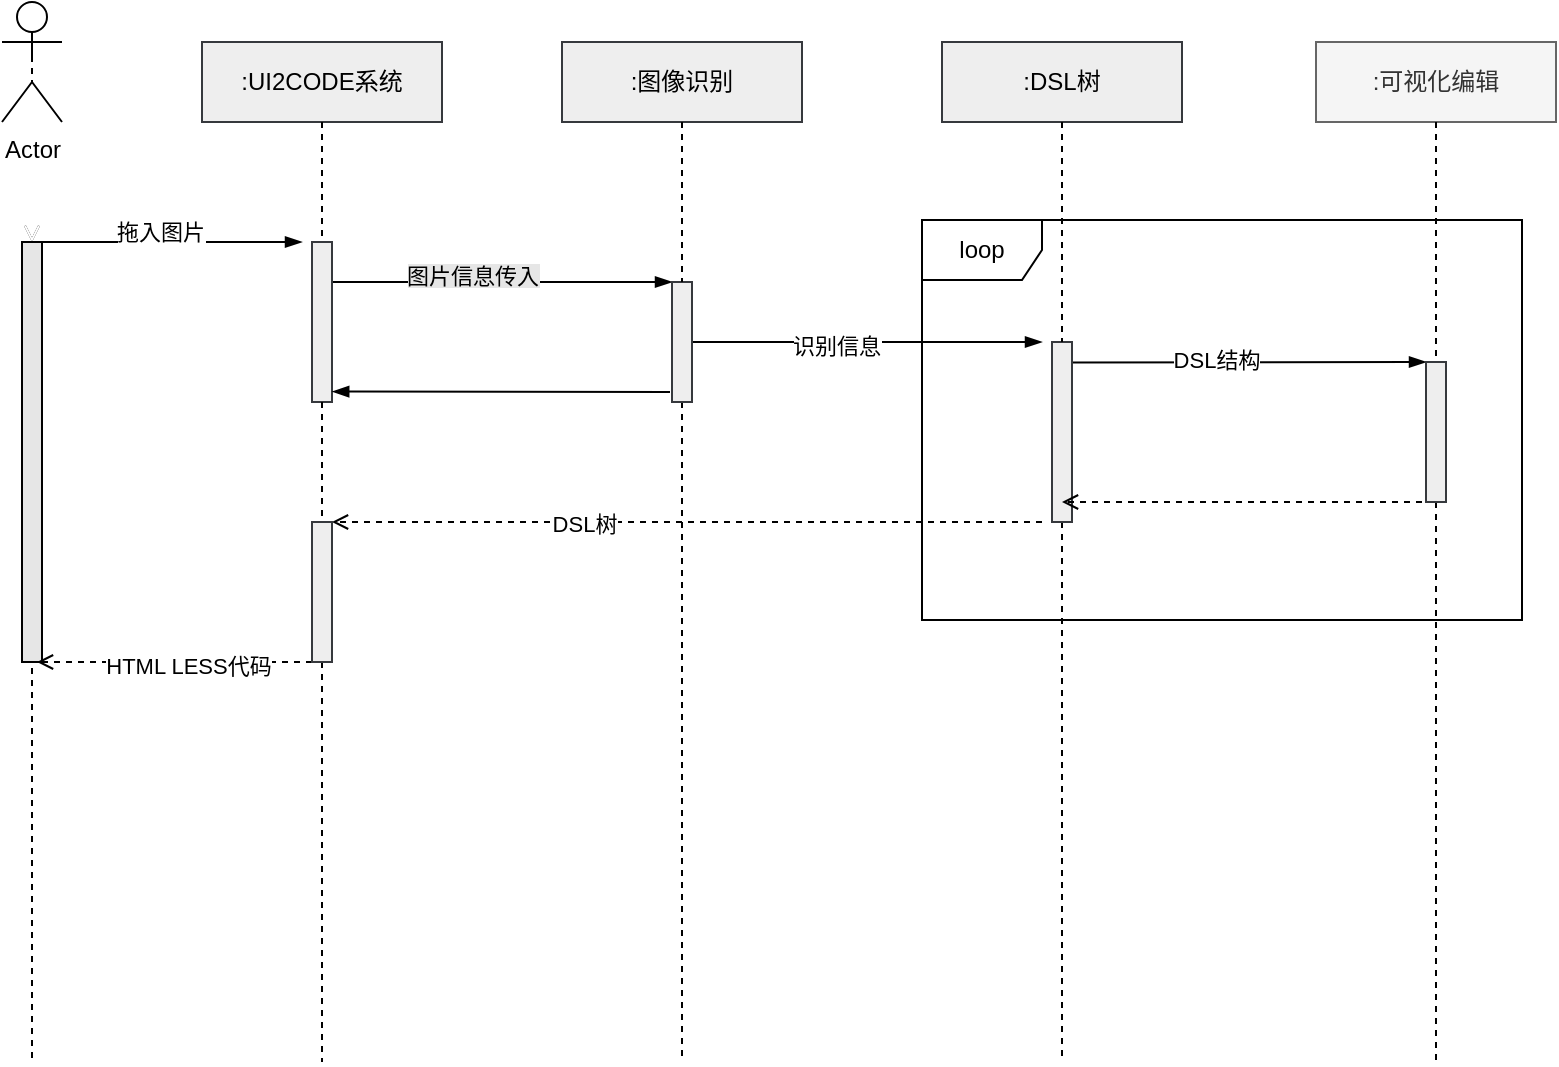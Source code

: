 <mxfile version="13.1.3" pages="3">
    <diagram id="Fhnp6LNXTFAdutdWNCBp" name="shixu">
        <mxGraphModel dx="1222" dy="685" grid="0" gridSize="10" guides="1" tooltips="1" connect="1" arrows="1" fold="1" page="1" pageScale="1" pageWidth="827" pageHeight="1169" background="#ffffff" math="0" shadow="0">
            <root>
                <mxCell id="2M240wCkcvsz18m0Mb0k-0"/>
                <mxCell id="2M240wCkcvsz18m0Mb0k-1" parent="2M240wCkcvsz18m0Mb0k-0"/>
                <mxCell id="WddbIKjLZ216cXFfSkyU-7" style="edgeStyle=none;rounded=0;orthogonalLoop=1;jettySize=auto;html=1;exitX=0.5;exitY=0.5;exitDx=0;exitDy=0;exitPerimeter=0;dashed=1;endArrow=none;endFill=0;strokeColor=#000000;" edge="1" parent="2M240wCkcvsz18m0Mb0k-1" source="WddbIKjLZ216cXFfSkyU-8">
                    <mxGeometry relative="1" as="geometry">
                        <mxPoint x="43" y="710" as="targetPoint"/>
                    </mxGeometry>
                </mxCell>
                <mxCell id="ykznQkVxfLySnGv4rAgx-10" value="" style="edgeStyle=none;rounded=0;orthogonalLoop=1;jettySize=auto;html=1;dashed=1;endArrow=open;endFill=0;strokeColor=#000000;" edge="1" parent="2M240wCkcvsz18m0Mb0k-1" source="WddbIKjLZ216cXFfSkyU-0" target="WddbIKjLZ216cXFfSkyU-8">
                    <mxGeometry relative="1" as="geometry"/>
                </mxCell>
                <mxCell id="ykznQkVxfLySnGv4rAgx-11" value="" style="edgeStyle=none;rounded=0;orthogonalLoop=1;jettySize=auto;html=1;dashed=1;endArrow=open;endFill=0;strokeColor=#FFFFFF;fontColor=#000000;" edge="1" parent="2M240wCkcvsz18m0Mb0k-1" source="WddbIKjLZ216cXFfSkyU-0" target="WddbIKjLZ216cXFfSkyU-8">
                    <mxGeometry relative="1" as="geometry"/>
                </mxCell>
                <mxCell id="WddbIKjLZ216cXFfSkyU-0" value="&lt;font color=&quot;#000000&quot;&gt;Actor&lt;/font&gt;" style="shape=umlActor;verticalLabelPosition=bottom;labelBackgroundColor=#ffffff;verticalAlign=top;html=1;outlineConnect=0;strokeColor=#000000;fillColor=#FFFFFF;" vertex="1" parent="2M240wCkcvsz18m0Mb0k-1">
                    <mxGeometry x="28" y="180" width="30" height="60" as="geometry"/>
                </mxCell>
                <mxCell id="WddbIKjLZ216cXFfSkyU-4" style="rounded=0;orthogonalLoop=1;jettySize=auto;html=1;dashed=1;endArrow=none;endFill=0;strokeColor=#000000;" edge="1" parent="2M240wCkcvsz18m0Mb0k-1" source="WddbIKjLZ216cXFfSkyU-39">
                    <mxGeometry relative="1" as="geometry">
                        <mxPoint x="188" y="710" as="targetPoint"/>
                    </mxGeometry>
                </mxCell>
                <mxCell id="WddbIKjLZ216cXFfSkyU-1" value="&lt;font color=&quot;#000000&quot;&gt;:UI2CODE系统&lt;/font&gt;" style="rounded=0;whiteSpace=wrap;html=1;fillColor=#eeeeee;strokeColor=#36393d;" vertex="1" parent="2M240wCkcvsz18m0Mb0k-1">
                    <mxGeometry x="128" y="200" width="120" height="40" as="geometry"/>
                </mxCell>
                <mxCell id="WddbIKjLZ216cXFfSkyU-5" style="edgeStyle=none;rounded=0;orthogonalLoop=1;jettySize=auto;html=1;dashed=1;endArrow=none;endFill=0;strokeColor=#000000;" edge="1" parent="2M240wCkcvsz18m0Mb0k-1" source="WddbIKjLZ216cXFfSkyU-13">
                    <mxGeometry relative="1" as="geometry">
                        <mxPoint x="368" y="710" as="targetPoint"/>
                    </mxGeometry>
                </mxCell>
                <mxCell id="WddbIKjLZ216cXFfSkyU-2" value="&lt;font color=&quot;#000000&quot;&gt;:图像识别&lt;/font&gt;" style="rounded=0;whiteSpace=wrap;html=1;strokeColor=#36393d;fillColor=#eeeeee;" vertex="1" parent="2M240wCkcvsz18m0Mb0k-1">
                    <mxGeometry x="308" y="200" width="120" height="40" as="geometry"/>
                </mxCell>
                <mxCell id="WddbIKjLZ216cXFfSkyU-6" style="edgeStyle=none;rounded=0;orthogonalLoop=1;jettySize=auto;html=1;dashed=1;endArrow=none;endFill=0;strokeColor=#000000;" edge="1" parent="2M240wCkcvsz18m0Mb0k-1" source="WddbIKjLZ216cXFfSkyU-20">
                    <mxGeometry relative="1" as="geometry">
                        <mxPoint x="558" y="710" as="targetPoint"/>
                    </mxGeometry>
                </mxCell>
                <mxCell id="WddbIKjLZ216cXFfSkyU-3" value="&lt;font color=&quot;#000000&quot;&gt;:DSL树&lt;/font&gt;" style="rounded=0;whiteSpace=wrap;html=1;strokeColor=#36393d;fillColor=#eeeeee;" vertex="1" parent="2M240wCkcvsz18m0Mb0k-1">
                    <mxGeometry x="498" y="200" width="120" height="40" as="geometry"/>
                </mxCell>
                <mxCell id="WddbIKjLZ216cXFfSkyU-10" style="edgeStyle=none;rounded=0;orthogonalLoop=1;jettySize=auto;html=1;exitX=1;exitY=0;exitDx=0;exitDy=0;endArrow=blockThin;endFill=1;" edge="1" parent="2M240wCkcvsz18m0Mb0k-1" source="WddbIKjLZ216cXFfSkyU-8">
                    <mxGeometry relative="1" as="geometry">
                        <mxPoint x="178" y="300" as="targetPoint"/>
                    </mxGeometry>
                </mxCell>
                <mxCell id="WddbIKjLZ216cXFfSkyU-25" value="拖入图片" style="edgeLabel;html=1;align=center;verticalAlign=middle;resizable=0;points=[];fontColor=#000000;labelBackgroundColor=#FFFFFF;" vertex="1" connectable="0" parent="WddbIKjLZ216cXFfSkyU-10">
                    <mxGeometry x="-0.091" y="5" relative="1" as="geometry">
                        <mxPoint as="offset"/>
                    </mxGeometry>
                </mxCell>
                <mxCell id="WddbIKjLZ216cXFfSkyU-8" value="" style="rounded=0;whiteSpace=wrap;html=1;fillColor=#E6E6E6;strokeColor=#000000;" vertex="1" parent="2M240wCkcvsz18m0Mb0k-1">
                    <mxGeometry x="38" y="300" width="10" height="210" as="geometry"/>
                </mxCell>
                <mxCell id="WddbIKjLZ216cXFfSkyU-9" style="edgeStyle=none;rounded=0;orthogonalLoop=1;jettySize=auto;html=1;exitX=0.5;exitY=0.5;exitDx=0;exitDy=0;exitPerimeter=0;dashed=1;endArrow=none;endFill=0;strokeColor=#FFFFFF;" edge="1" parent="2M240wCkcvsz18m0Mb0k-1" source="WddbIKjLZ216cXFfSkyU-0" target="WddbIKjLZ216cXFfSkyU-8">
                    <mxGeometry relative="1" as="geometry">
                        <mxPoint x="48" y="870.833" as="targetPoint"/>
                        <mxPoint x="43" y="210" as="sourcePoint"/>
                    </mxGeometry>
                </mxCell>
                <mxCell id="WddbIKjLZ216cXFfSkyU-26" style="edgeStyle=none;rounded=0;orthogonalLoop=1;jettySize=auto;html=1;exitX=1;exitY=0.25;exitDx=0;exitDy=0;entryX=0;entryY=0;entryDx=0;entryDy=0;endArrow=blockThin;endFill=1;fontColor=#000000;strokeColor=#000000;" edge="1" parent="2M240wCkcvsz18m0Mb0k-1" source="WddbIKjLZ216cXFfSkyU-11" target="WddbIKjLZ216cXFfSkyU-13">
                    <mxGeometry relative="1" as="geometry"/>
                </mxCell>
                <mxCell id="WddbIKjLZ216cXFfSkyU-27" value="&lt;span style=&quot;background-color: rgb(230 , 230 , 230)&quot;&gt;&lt;font color=&quot;#000000&quot;&gt;图片信息传入&lt;/font&gt;&lt;/span&gt;" style="edgeLabel;html=1;align=center;verticalAlign=middle;resizable=0;points=[];" vertex="1" connectable="0" parent="WddbIKjLZ216cXFfSkyU-26">
                    <mxGeometry x="-0.184" y="3" relative="1" as="geometry">
                        <mxPoint as="offset"/>
                    </mxGeometry>
                </mxCell>
                <mxCell id="WddbIKjLZ216cXFfSkyU-11" value="" style="rounded=0;whiteSpace=wrap;html=1;fillColor=#eeeeee;strokeColor=#36393d;" vertex="1" parent="2M240wCkcvsz18m0Mb0k-1">
                    <mxGeometry x="183" y="300" width="10" height="80" as="geometry"/>
                </mxCell>
                <mxCell id="WddbIKjLZ216cXFfSkyU-12" style="rounded=0;orthogonalLoop=1;jettySize=auto;html=1;dashed=1;endArrow=none;endFill=0;strokeColor=#000000;" edge="1" parent="2M240wCkcvsz18m0Mb0k-1" source="WddbIKjLZ216cXFfSkyU-1" target="WddbIKjLZ216cXFfSkyU-11">
                    <mxGeometry relative="1" as="geometry">
                        <mxPoint x="188" y="780" as="targetPoint"/>
                        <mxPoint x="188" y="240" as="sourcePoint"/>
                    </mxGeometry>
                </mxCell>
                <mxCell id="WddbIKjLZ216cXFfSkyU-28" style="edgeStyle=none;rounded=0;orthogonalLoop=1;jettySize=auto;html=1;endArrow=blockThin;endFill=1;strokeColor=#000000;" edge="1" parent="2M240wCkcvsz18m0Mb0k-1" source="WddbIKjLZ216cXFfSkyU-13">
                    <mxGeometry relative="1" as="geometry">
                        <mxPoint x="548" y="350" as="targetPoint"/>
                    </mxGeometry>
                </mxCell>
                <mxCell id="WddbIKjLZ216cXFfSkyU-33" value="识别信息" style="edgeLabel;html=1;align=center;verticalAlign=middle;resizable=0;points=[];labelBackgroundColor=#FFFFFF;fontColor=#000000;" vertex="1" connectable="0" parent="WddbIKjLZ216cXFfSkyU-28">
                    <mxGeometry x="-0.18" y="-2" relative="1" as="geometry">
                        <mxPoint as="offset"/>
                    </mxGeometry>
                </mxCell>
                <mxCell id="WddbIKjLZ216cXFfSkyU-32" style="edgeStyle=none;rounded=0;orthogonalLoop=1;jettySize=auto;html=1;entryX=1.112;entryY=0.885;entryDx=0;entryDy=0;entryPerimeter=0;endArrow=blockThin;endFill=1;fontColor=#000000;strokeColor=#000000;" edge="1" parent="2M240wCkcvsz18m0Mb0k-1">
                    <mxGeometry relative="1" as="geometry">
                        <mxPoint x="362" y="375" as="sourcePoint"/>
                        <mxPoint x="193.12" y="374.8" as="targetPoint"/>
                    </mxGeometry>
                </mxCell>
                <mxCell id="WddbIKjLZ216cXFfSkyU-13" value="" style="rounded=0;whiteSpace=wrap;html=1;fillColor=#eeeeee;strokeColor=#36393d;" vertex="1" parent="2M240wCkcvsz18m0Mb0k-1">
                    <mxGeometry x="363" y="320" width="10" height="60" as="geometry"/>
                </mxCell>
                <mxCell id="WddbIKjLZ216cXFfSkyU-16" style="edgeStyle=none;rounded=0;orthogonalLoop=1;jettySize=auto;html=1;dashed=1;endArrow=none;endFill=0;strokeColor=#000000;" edge="1" parent="2M240wCkcvsz18m0Mb0k-1" source="WddbIKjLZ216cXFfSkyU-2" target="WddbIKjLZ216cXFfSkyU-13">
                    <mxGeometry relative="1" as="geometry">
                        <mxPoint x="368" y="781.667" as="targetPoint"/>
                        <mxPoint x="368" y="240" as="sourcePoint"/>
                    </mxGeometry>
                </mxCell>
                <mxCell id="WddbIKjLZ216cXFfSkyU-18" style="edgeStyle=none;rounded=0;orthogonalLoop=1;jettySize=auto;html=1;dashed=1;endArrow=none;endFill=0;strokeColor=#000000;" edge="1" parent="2M240wCkcvsz18m0Mb0k-1" source="WddbIKjLZ216cXFfSkyU-22">
                    <mxGeometry relative="1" as="geometry">
                        <mxPoint x="745" y="710" as="targetPoint"/>
                    </mxGeometry>
                </mxCell>
                <mxCell id="WddbIKjLZ216cXFfSkyU-19" value=":可视化编辑" style="rounded=0;whiteSpace=wrap;html=1;strokeColor=#666666;fillColor=#f5f5f5;fontColor=#333333;" vertex="1" parent="2M240wCkcvsz18m0Mb0k-1">
                    <mxGeometry x="685" y="200" width="120" height="40" as="geometry"/>
                </mxCell>
                <mxCell id="WddbIKjLZ216cXFfSkyU-35" style="edgeStyle=none;rounded=0;orthogonalLoop=1;jettySize=auto;html=1;entryX=0;entryY=0;entryDx=0;entryDy=0;endArrow=blockThin;endFill=1;exitX=0.935;exitY=0.114;exitDx=0;exitDy=0;exitPerimeter=0;strokeColor=#000000;" edge="1" parent="2M240wCkcvsz18m0Mb0k-1" source="WddbIKjLZ216cXFfSkyU-20" target="WddbIKjLZ216cXFfSkyU-22">
                    <mxGeometry relative="1" as="geometry"/>
                </mxCell>
                <mxCell id="WddbIKjLZ216cXFfSkyU-36" value="&lt;span style=&quot;background-color: rgb(255 , 255 , 255)&quot;&gt;DSL结构&lt;/span&gt;" style="edgeLabel;html=1;align=center;verticalAlign=middle;resizable=0;points=[];fontColor=#000000;" vertex="1" connectable="0" parent="WddbIKjLZ216cXFfSkyU-35">
                    <mxGeometry x="-0.187" y="1" relative="1" as="geometry">
                        <mxPoint as="offset"/>
                    </mxGeometry>
                </mxCell>
                <mxCell id="WddbIKjLZ216cXFfSkyU-41" style="edgeStyle=none;rounded=0;orthogonalLoop=1;jettySize=auto;html=1;entryX=1;entryY=0;entryDx=0;entryDy=0;dashed=1;endArrow=open;endFill=0;fontColor=#000000;strokeColor=#000000;" edge="1" parent="2M240wCkcvsz18m0Mb0k-1" target="WddbIKjLZ216cXFfSkyU-39">
                    <mxGeometry relative="1" as="geometry">
                        <mxPoint x="548" y="440" as="sourcePoint"/>
                    </mxGeometry>
                </mxCell>
                <mxCell id="WddbIKjLZ216cXFfSkyU-43" value="&lt;font color=&quot;#000000&quot; style=&quot;background-color: rgb(255 , 255 , 255)&quot;&gt;DSL树&lt;/font&gt;" style="edgeLabel;html=1;align=center;verticalAlign=middle;resizable=0;points=[];" vertex="1" connectable="0" parent="WddbIKjLZ216cXFfSkyU-41">
                    <mxGeometry x="0.291" y="1" relative="1" as="geometry">
                        <mxPoint as="offset"/>
                    </mxGeometry>
                </mxCell>
                <mxCell id="WddbIKjLZ216cXFfSkyU-20" value="" style="rounded=0;whiteSpace=wrap;html=1;fillColor=#eeeeee;strokeColor=#36393d;" vertex="1" parent="2M240wCkcvsz18m0Mb0k-1">
                    <mxGeometry x="553" y="350" width="10" height="90" as="geometry"/>
                </mxCell>
                <mxCell id="WddbIKjLZ216cXFfSkyU-21" style="edgeStyle=none;rounded=0;orthogonalLoop=1;jettySize=auto;html=1;dashed=1;endArrow=none;endFill=0;strokeColor=#000000;" edge="1" parent="2M240wCkcvsz18m0Mb0k-1" source="WddbIKjLZ216cXFfSkyU-3" target="WddbIKjLZ216cXFfSkyU-20">
                    <mxGeometry relative="1" as="geometry">
                        <mxPoint x="558" y="783.333" as="targetPoint"/>
                        <mxPoint x="558" y="240" as="sourcePoint"/>
                    </mxGeometry>
                </mxCell>
                <mxCell id="WddbIKjLZ216cXFfSkyU-37" style="edgeStyle=none;rounded=0;orthogonalLoop=1;jettySize=auto;html=1;endArrow=open;endFill=0;dashed=1;strokeColor=#000000;" edge="1" parent="2M240wCkcvsz18m0Mb0k-1">
                    <mxGeometry relative="1" as="geometry">
                        <mxPoint x="738" y="430" as="sourcePoint"/>
                        <mxPoint x="558" y="430" as="targetPoint"/>
                    </mxGeometry>
                </mxCell>
                <mxCell id="WddbIKjLZ216cXFfSkyU-22" value="" style="rounded=0;whiteSpace=wrap;html=1;fillColor=#eeeeee;strokeColor=#36393d;" vertex="1" parent="2M240wCkcvsz18m0Mb0k-1">
                    <mxGeometry x="740" y="360" width="10" height="70" as="geometry"/>
                </mxCell>
                <mxCell id="WddbIKjLZ216cXFfSkyU-23" style="edgeStyle=none;rounded=0;orthogonalLoop=1;jettySize=auto;html=1;dashed=1;endArrow=none;endFill=0;strokeColor=#000000;" edge="1" parent="2M240wCkcvsz18m0Mb0k-1" source="WddbIKjLZ216cXFfSkyU-19" target="WddbIKjLZ216cXFfSkyU-22">
                    <mxGeometry relative="1" as="geometry">
                        <mxPoint x="745" y="783.333" as="targetPoint"/>
                        <mxPoint x="745" y="240" as="sourcePoint"/>
                    </mxGeometry>
                </mxCell>
                <mxCell id="WddbIKjLZ216cXFfSkyU-42" style="edgeStyle=none;rounded=0;orthogonalLoop=1;jettySize=auto;html=1;entryX=0.75;entryY=1;entryDx=0;entryDy=0;dashed=1;endArrow=open;endFill=0;exitX=0;exitY=1;exitDx=0;exitDy=0;strokeColor=#000000;" edge="1" parent="2M240wCkcvsz18m0Mb0k-1" source="WddbIKjLZ216cXFfSkyU-39" target="WddbIKjLZ216cXFfSkyU-8">
                    <mxGeometry relative="1" as="geometry"/>
                </mxCell>
                <mxCell id="WddbIKjLZ216cXFfSkyU-44" value="HTML LESS代码" style="edgeLabel;html=1;align=center;verticalAlign=middle;resizable=0;points=[];fontColor=#000000;labelBackgroundColor=#FFFFFF;" vertex="1" connectable="0" parent="WddbIKjLZ216cXFfSkyU-42">
                    <mxGeometry x="-0.084" y="2" relative="1" as="geometry">
                        <mxPoint x="1" as="offset"/>
                    </mxGeometry>
                </mxCell>
                <mxCell id="WddbIKjLZ216cXFfSkyU-39" value="" style="rounded=0;whiteSpace=wrap;html=1;fillColor=#eeeeee;strokeColor=#36393d;" vertex="1" parent="2M240wCkcvsz18m0Mb0k-1">
                    <mxGeometry x="183" y="440" width="10" height="70" as="geometry"/>
                </mxCell>
                <mxCell id="WddbIKjLZ216cXFfSkyU-40" style="rounded=0;orthogonalLoop=1;jettySize=auto;html=1;dashed=1;endArrow=none;endFill=0;strokeColor=#000000;" edge="1" parent="2M240wCkcvsz18m0Mb0k-1" source="WddbIKjLZ216cXFfSkyU-11" target="WddbIKjLZ216cXFfSkyU-39">
                    <mxGeometry relative="1" as="geometry">
                        <mxPoint x="188" y="780.0" as="targetPoint"/>
                        <mxPoint x="188" y="380" as="sourcePoint"/>
                    </mxGeometry>
                </mxCell>
                <mxCell id="ykznQkVxfLySnGv4rAgx-7" value="loop" style="shape=umlFrame;whiteSpace=wrap;html=1;fontColor=#000000;strokeColor=#000000;fillColor=#FFFFFF;" vertex="1" parent="2M240wCkcvsz18m0Mb0k-1">
                    <mxGeometry x="488" y="289" width="300" height="200" as="geometry"/>
                </mxCell>
            </root>
        </mxGraphModel>
    </diagram>
    <diagram id="6hGFLwfOUW9BJ-s0fimq" name="Page-1">
        <mxGraphModel dx="1439" dy="982" grid="0" gridSize="10" guides="1" tooltips="1" connect="1" arrows="1" fold="1" page="0" pageScale="1" pageWidth="827" pageHeight="1169" background="#ffffff" math="0" shadow="0">
            <root>
                <mxCell id="0"/>
                <mxCell id="1" parent="0"/>
                <mxCell id="2" value="&lt;font&gt;UI2Code识别&lt;/font&gt;" style="rounded=1;whiteSpace=wrap;html=1;fillColor=#d0cee2;strokeColor=#56517e;fontColor=#000000;labelBorderColor=none;labelBackgroundColor=none;" parent="1" vertex="1">
                    <mxGeometry x="-270" y="60" width="120" height="60" as="geometry"/>
                </mxCell>
                <mxCell id="7" style="edgeStyle=orthogonalEdgeStyle;rounded=0;orthogonalLoop=1;jettySize=auto;html=1;startArrow=none;startFill=0;endArrow=none;endFill=0;curved=1;fontColor=#000000;labelBorderColor=none;labelBackgroundColor=none;strokeColor=#000000;" parent="1" source="3" target="2" edge="1">
                    <mxGeometry relative="1" as="geometry"/>
                </mxCell>
                <mxCell id="15" style="edgeStyle=orthogonalEdgeStyle;curved=1;rounded=0;orthogonalLoop=1;jettySize=auto;html=1;entryX=0;entryY=0.5;entryDx=0;entryDy=0;startArrow=none;startFill=0;endArrow=none;endFill=0;fontColor=#000000;labelBorderColor=none;labelBackgroundColor=none;strokeColor=#000000;" parent="1" source="3" target="13" edge="1">
                    <mxGeometry relative="1" as="geometry"/>
                </mxCell>
                <mxCell id="3" value="&lt;font&gt;图像识别&lt;br&gt;&lt;/font&gt;" style="rounded=1;whiteSpace=wrap;html=1;fillColor=#b1ddf0;strokeColor=#10739e;fontColor=#000000;labelBorderColor=none;labelBackgroundColor=none;" parent="1" vertex="1">
                    <mxGeometry x="-50" y="-30" width="120" height="50" as="geometry"/>
                </mxCell>
                <mxCell id="10" style="edgeStyle=orthogonalEdgeStyle;rounded=0;orthogonalLoop=1;jettySize=auto;html=1;entryX=0.5;entryY=1;entryDx=0;entryDy=0;endArrow=none;endFill=0;curved=1;fontColor=#000000;labelBorderColor=none;labelBackgroundColor=none;strokeColor=#000000;" parent="1" source="5" target="2" edge="1">
                    <mxGeometry relative="1" as="geometry"/>
                </mxCell>
                <mxCell id="19" style="edgeStyle=orthogonalEdgeStyle;curved=1;rounded=0;orthogonalLoop=1;jettySize=auto;html=1;entryX=0.5;entryY=0;entryDx=0;entryDy=0;startArrow=none;startFill=0;endArrow=none;endFill=0;fontColor=#000000;labelBorderColor=none;labelBackgroundColor=none;strokeColor=#000000;" parent="1" source="5" target="17" edge="1">
                    <mxGeometry relative="1" as="geometry"/>
                </mxCell>
                <mxCell id="23" style="edgeStyle=orthogonalEdgeStyle;curved=1;rounded=0;orthogonalLoop=1;jettySize=auto;html=1;entryX=0;entryY=0.75;entryDx=0;entryDy=0;startArrow=none;startFill=0;endArrow=none;endFill=0;exitX=0.5;exitY=1;exitDx=0;exitDy=0;fontColor=#000000;labelBorderColor=none;labelBackgroundColor=none;strokeColor=#000000;" parent="1" source="5" target="17" edge="1">
                    <mxGeometry relative="1" as="geometry"/>
                </mxCell>
                <mxCell id="27" style="edgeStyle=orthogonalEdgeStyle;curved=1;rounded=0;orthogonalLoop=1;jettySize=auto;html=1;entryX=0.5;entryY=1;entryDx=0;entryDy=0;startArrow=none;startFill=0;endArrow=classic;endFill=1;fontColor=#000000;labelBorderColor=none;labelBackgroundColor=none;strokeColor=#000000;" parent="1" source="5" target="13" edge="1">
                    <mxGeometry relative="1" as="geometry"/>
                </mxCell>
                <mxCell id="29" value="修改同步" style="edgeLabel;html=1;align=center;verticalAlign=middle;resizable=0;points=[];fontColor=#000000;labelBorderColor=none;labelBackgroundColor=none;" parent="27" vertex="1" connectable="0">
                    <mxGeometry x="-0.217" y="23" relative="1" as="geometry">
                        <mxPoint as="offset"/>
                    </mxGeometry>
                </mxCell>
                <mxCell id="5" value="&lt;font&gt;可视化编辑&lt;/font&gt;" style="rounded=1;whiteSpace=wrap;html=1;fillColor=#b1ddf0;strokeColor=#10739e;fontColor=#000000;labelBorderColor=none;labelBackgroundColor=none;" parent="1" vertex="1">
                    <mxGeometry x="-50" y="170" width="120" height="60" as="geometry"/>
                </mxCell>
                <mxCell id="14" style="edgeStyle=orthogonalEdgeStyle;curved=1;rounded=0;orthogonalLoop=1;jettySize=auto;html=1;entryX=0.5;entryY=0;entryDx=0;entryDy=0;startArrow=none;startFill=0;endArrow=none;endFill=0;fontColor=#000000;labelBorderColor=none;labelBackgroundColor=none;strokeColor=#000000;" parent="1" source="12" target="3" edge="1">
                    <mxGeometry relative="1" as="geometry"/>
                </mxCell>
                <mxCell id="12" value="&lt;font&gt;设计稿图片&lt;/font&gt;" style="rounded=1;whiteSpace=wrap;html=1;fillColor=#fad7ac;strokeColor=#b46504;fontColor=#000000;labelBorderColor=none;labelBackgroundColor=none;" parent="1" vertex="1">
                    <mxGeometry x="100" y="-150" width="120" height="60" as="geometry"/>
                </mxCell>
                <mxCell id="16" style="edgeStyle=orthogonalEdgeStyle;curved=1;rounded=0;orthogonalLoop=1;jettySize=auto;html=1;startArrow=none;startFill=0;endArrow=classic;endFill=1;fontColor=#000000;labelBorderColor=none;labelBackgroundColor=none;strokeColor=#000000;" parent="1" source="13" target="5" edge="1">
                    <mxGeometry relative="1" as="geometry"/>
                </mxCell>
                <mxCell id="28" value="传递" style="edgeLabel;html=1;align=center;verticalAlign=middle;resizable=0;points=[];fontColor=#000000;labelBorderColor=none;labelBackgroundColor=none;" parent="16" vertex="1" connectable="0">
                    <mxGeometry x="-0.238" y="20" relative="1" as="geometry">
                        <mxPoint as="offset"/>
                    </mxGeometry>
                </mxCell>
                <mxCell id="22" value="" style="edgeStyle=orthogonalEdgeStyle;curved=1;rounded=0;orthogonalLoop=1;jettySize=auto;html=1;startArrow=none;startFill=0;endArrow=none;endFill=0;fontColor=#000000;labelBorderColor=none;labelBackgroundColor=none;strokeColor=#000000;" parent="1" source="13" target="18" edge="1">
                    <mxGeometry relative="1" as="geometry"/>
                </mxCell>
                <mxCell id="13" value="&lt;font&gt;DSL树&lt;/font&gt;" style="rounded=1;whiteSpace=wrap;html=1;fillColor=#fad7ac;strokeColor=#b46504;fontColor=#000000;labelBorderColor=none;labelBackgroundColor=none;" parent="1" vertex="1">
                    <mxGeometry x="130" y="40" width="120" height="60" as="geometry"/>
                </mxCell>
                <mxCell id="17" value="&lt;font&gt;页面DOM&lt;/font&gt;" style="rounded=1;whiteSpace=wrap;html=1;fillColor=#fad7ac;strokeColor=#b46504;fontColor=#000000;labelBorderColor=none;labelBackgroundColor=none;" parent="1" vertex="1">
                    <mxGeometry x="90" y="320" width="120" height="60" as="geometry"/>
                </mxCell>
                <mxCell id="18" value="&lt;font&gt;生成代码&lt;/font&gt;" style="rounded=1;whiteSpace=wrap;html=1;fillColor=#fad7ac;strokeColor=#b46504;fontColor=#000000;labelBorderColor=none;labelBackgroundColor=none;" parent="1" vertex="1">
                    <mxGeometry x="400" y="40" width="120" height="60" as="geometry"/>
                </mxCell>
                <mxCell id="24" value="&lt;font&gt;DSL对象&lt;/font&gt;" style="rounded=1;whiteSpace=wrap;html=1;fillColor=#d5e8d4;strokeColor=#82b366;fontColor=#000000;labelBorderColor=none;labelBackgroundColor=none;" parent="1" vertex="1">
                    <mxGeometry x="210" y="90" width="120" height="60" as="geometry"/>
                </mxCell>
                <mxCell id="25" value="&lt;font&gt;有结构的Less&lt;/font&gt;" style="rounded=1;whiteSpace=wrap;html=1;fillColor=#d5e8d4;strokeColor=#82b366;fontColor=#000000;labelBorderColor=none;labelBackgroundColor=none;" parent="1" vertex="1">
                    <mxGeometry x="500" y="80" width="120" height="60" as="geometry"/>
                </mxCell>
                <mxCell id="26" value="&lt;font&gt;有结构的HTML&lt;/font&gt;" style="rounded=1;whiteSpace=wrap;html=1;fillColor=#d5e8d4;strokeColor=#82b366;fontColor=#000000;labelBorderColor=none;labelBackgroundColor=none;" parent="1" vertex="1">
                    <mxGeometry x="500" y="-10" width="120" height="60" as="geometry"/>
                </mxCell>
                <mxCell id="QyOAJFnI0EzRkY-FAO4k-29" value="&lt;font&gt;tag name&lt;br&gt;&amp;nbsp;class name&lt;/font&gt;" style="rounded=1;whiteSpace=wrap;html=1;fillColor=#d5e8d4;strokeColor=#82b366;fontColor=#000000;labelBorderColor=none;labelBackgroundColor=none;" parent="1" vertex="1">
                    <mxGeometry x="190" y="290" width="120" height="60" as="geometry"/>
                </mxCell>
                <mxCell id="QyOAJFnI0EzRkY-FAO4k-30" value="&lt;font&gt;flex&lt;br&gt;positon&lt;br&gt;&lt;/font&gt;" style="rounded=1;whiteSpace=wrap;html=1;fillColor=#d5e8d4;strokeColor=#82b366;fontColor=#000000;labelBorderColor=none;labelBackgroundColor=none;" parent="1" vertex="1">
                    <mxGeometry x="190" y="360" width="120" height="60" as="geometry"/>
                </mxCell>
            </root>
        </mxGraphModel>
    </diagram>
    <diagram id="4VkZLLNR0w5ZQwAGSlTp" name="类图">
        <mxGraphModel dx="1039" dy="582" grid="0" gridSize="10" guides="1" tooltips="1" connect="1" arrows="1" fold="1" page="1" pageScale="1" pageWidth="827" pageHeight="1169" background="#ffffff" math="0" shadow="0">
            <root>
                <mxCell id="n8sfXbmh2h5_-xq2hbXv-0"/>
                <mxCell id="n8sfXbmh2h5_-xq2hbXv-1" parent="n8sfXbmh2h5_-xq2hbXv-0"/>
                <mxCell id="TT5-MCW-_te4ZA-I0EdC-27" style="edgeStyle=orthogonalEdgeStyle;rounded=0;orthogonalLoop=1;jettySize=auto;html=1;entryX=0;entryY=0.5;entryDx=0;entryDy=0;dashed=1;endArrow=block;endFill=0;strokeColor=#000000;fontColor=#000000;" edge="1" parent="n8sfXbmh2h5_-xq2hbXv-1" source="TT5-MCW-_te4ZA-I0EdC-0" target="TT5-MCW-_te4ZA-I0EdC-4">
                    <mxGeometry relative="1" as="geometry"/>
                </mxCell>
                <mxCell id="TT5-MCW-_te4ZA-I0EdC-25" style="edgeStyle=orthogonalEdgeStyle;rounded=0;orthogonalLoop=1;jettySize=auto;html=1;entryX=1;entryY=0.5;entryDx=0;entryDy=0;dashed=1;endArrow=block;endFill=0;strokeColor=#000000;fontColor=#000000;" edge="1" parent="n8sfXbmh2h5_-xq2hbXv-1" source="TT5-MCW-_te4ZA-I0EdC-12" target="TT5-MCW-_te4ZA-I0EdC-15">
                    <mxGeometry relative="1" as="geometry"/>
                </mxCell>
                <mxCell id="TT5-MCW-_te4ZA-I0EdC-12" value="DOM" style="swimlane;fontStyle=0;childLayout=stackLayout;horizontal=1;startSize=26;fillColor=none;horizontalStack=0;resizeParent=1;resizeParentMax=0;resizeLast=0;collapsible=1;marginBottom=0;strokeColor=#000000;fontColor=#000000;" vertex="1" parent="n8sfXbmh2h5_-xq2hbXv-1">
                    <mxGeometry x="390" y="490" width="130" height="52" as="geometry"/>
                </mxCell>
                <mxCell id="TT5-MCW-_te4ZA-I0EdC-13" value="- item" style="text;strokeColor=#000000;fillColor=none;align=left;verticalAlign=top;spacingLeft=4;spacingRight=4;overflow=hidden;rotatable=0;points=[[0,0.5],[1,0.5]];portConstraint=eastwest;fontColor=#000000;" vertex="1" parent="TT5-MCW-_te4ZA-I0EdC-12">
                    <mxGeometry y="26" width="130" height="26" as="geometry"/>
                </mxCell>
                <mxCell id="TT5-MCW-_te4ZA-I0EdC-14" value="EVENT" style="swimlane;fontStyle=0;childLayout=stackLayout;horizontal=1;startSize=26;fillColor=none;horizontalStack=0;resizeParent=1;resizeParentMax=0;resizeLast=0;collapsible=1;marginBottom=0;strokeColor=#000000;fontColor=#000000;" vertex="1" parent="n8sfXbmh2h5_-xq2hbXv-1">
                    <mxGeometry x="240" y="340" width="130" height="120" as="geometry"/>
                </mxCell>
                <mxCell id="TT5-MCW-_te4ZA-I0EdC-15" value="- slectedDOM&#10;- position&#10;- DSL2DOM&#10;- DOM2DSL&#10;" style="text;strokeColor=#000000;fillColor=none;align=left;verticalAlign=top;spacingLeft=4;spacingRight=4;overflow=hidden;rotatable=0;points=[[0,0.5],[1,0.5]];portConstraint=eastwest;fontColor=#000000;" vertex="1" parent="TT5-MCW-_te4ZA-I0EdC-14">
                    <mxGeometry y="26" width="130" height="94" as="geometry"/>
                </mxCell>
                <mxCell id="TT5-MCW-_te4ZA-I0EdC-16" value="HTML" style="swimlane;fontStyle=0;childLayout=stackLayout;horizontal=1;startSize=26;fillColor=none;horizontalStack=0;resizeParent=1;resizeParentMax=0;resizeLast=0;collapsible=1;marginBottom=0;strokeColor=#000000;fontColor=#000000;" vertex="1" parent="n8sfXbmh2h5_-xq2hbXv-1">
                    <mxGeometry x="620" y="30" width="130" height="60" as="geometry"/>
                </mxCell>
                <mxCell id="TT5-MCW-_te4ZA-I0EdC-17" value="- content" style="text;strokeColor=#000000;fillColor=none;align=left;verticalAlign=top;spacingLeft=4;spacingRight=4;overflow=hidden;rotatable=0;points=[[0,0.5],[1,0.5]];portConstraint=eastwest;fontColor=#000000;" vertex="1" parent="TT5-MCW-_te4ZA-I0EdC-16">
                    <mxGeometry y="26" width="130" height="34" as="geometry"/>
                </mxCell>
                <mxCell id="TT5-MCW-_te4ZA-I0EdC-24" style="edgeStyle=orthogonalEdgeStyle;rounded=0;orthogonalLoop=1;jettySize=auto;html=1;entryX=1;entryY=0.5;entryDx=0;entryDy=0;dashed=1;endArrow=open;endFill=0;strokeColor=#000000;fontColor=#000000;" edge="1" parent="n8sfXbmh2h5_-xq2hbXv-1" source="TT5-MCW-_te4ZA-I0EdC-20" target="TT5-MCW-_te4ZA-I0EdC-5">
                    <mxGeometry relative="1" as="geometry"/>
                </mxCell>
                <mxCell id="TT5-MCW-_te4ZA-I0EdC-20" value="LESS" style="swimlane;fontStyle=0;childLayout=stackLayout;horizontal=1;startSize=26;fillColor=none;horizontalStack=0;resizeParent=1;resizeParentMax=0;resizeLast=0;collapsible=1;marginBottom=0;strokeColor=#000000;fontColor=#000000;" vertex="1" parent="n8sfXbmh2h5_-xq2hbXv-1">
                    <mxGeometry x="620" y="210" width="130" height="70" as="geometry"/>
                </mxCell>
                <mxCell id="TT5-MCW-_te4ZA-I0EdC-21" value="- content" style="text;strokeColor=#000000;fillColor=none;align=left;verticalAlign=top;spacingLeft=4;spacingRight=4;overflow=hidden;rotatable=0;points=[[0,0.5],[1,0.5]];portConstraint=eastwest;fontColor=#000000;" vertex="1" parent="TT5-MCW-_te4ZA-I0EdC-20">
                    <mxGeometry y="26" width="130" height="44" as="geometry"/>
                </mxCell>
                <mxCell id="TT5-MCW-_te4ZA-I0EdC-22" style="rounded=0;orthogonalLoop=1;jettySize=auto;html=1;entryX=0.25;entryY=0;entryDx=0;entryDy=0;endArrow=diamondThin;endFill=0;strokeColor=#000000;fontColor=#000000;" edge="1" parent="n8sfXbmh2h5_-xq2hbXv-1" source="TT5-MCW-_te4ZA-I0EdC-4" target="TT5-MCW-_te4ZA-I0EdC-8">
                    <mxGeometry relative="1" as="geometry"/>
                </mxCell>
                <mxCell id="TT5-MCW-_te4ZA-I0EdC-4" value="DSL树" style="swimlane;fontStyle=0;childLayout=stackLayout;horizontal=1;startSize=26;fillColor=none;horizontalStack=0;resizeParent=1;resizeParentMax=0;resizeLast=0;collapsible=1;marginBottom=0;strokeColor=#000000;fontColor=#000000;" vertex="1" parent="n8sfXbmh2h5_-xq2hbXv-1">
                    <mxGeometry x="391" y="80" width="130" height="50" as="geometry"/>
                </mxCell>
                <mxCell id="TT5-MCW-_te4ZA-I0EdC-5" value="- item" style="text;strokeColor=#000000;fillColor=none;align=left;verticalAlign=top;spacingLeft=4;spacingRight=4;overflow=hidden;rotatable=0;points=[[0,0.5],[1,0.5]];portConstraint=eastwest;fontColor=#000000;" vertex="1" parent="TT5-MCW-_te4ZA-I0EdC-4">
                    <mxGeometry y="26" width="130" height="24" as="geometry"/>
                </mxCell>
                <mxCell id="TT5-MCW-_te4ZA-I0EdC-23" style="edgeStyle=orthogonalEdgeStyle;rounded=0;orthogonalLoop=1;jettySize=auto;html=1;entryX=1.008;entryY=-0.132;entryDx=0;entryDy=0;entryPerimeter=0;endArrow=open;endFill=0;dashed=1;strokeColor=#000000;fontColor=#000000;" edge="1" parent="n8sfXbmh2h5_-xq2hbXv-1" source="TT5-MCW-_te4ZA-I0EdC-17" target="TT5-MCW-_te4ZA-I0EdC-5">
                    <mxGeometry relative="1" as="geometry"/>
                </mxCell>
                <mxCell id="TT5-MCW-_te4ZA-I0EdC-26" style="edgeStyle=orthogonalEdgeStyle;rounded=0;orthogonalLoop=1;jettySize=auto;html=1;entryX=0.25;entryY=0;entryDx=0;entryDy=0;dashed=1;endArrow=block;endFill=0;exitX=0;exitY=0.5;exitDx=0;exitDy=0;strokeColor=#000000;fontColor=#000000;" edge="1" parent="n8sfXbmh2h5_-xq2hbXv-1" source="TT5-MCW-_te4ZA-I0EdC-5" target="TT5-MCW-_te4ZA-I0EdC-14">
                    <mxGeometry relative="1" as="geometry"/>
                </mxCell>
                <mxCell id="TT5-MCW-_te4ZA-I0EdC-0" value="UIDE" style="swimlane;fontStyle=0;childLayout=stackLayout;horizontal=1;startSize=26;fillColor=none;horizontalStack=0;resizeParent=1;resizeParentMax=0;resizeLast=0;collapsible=1;marginBottom=0;strokeColor=#000000;fontColor=#000000;" vertex="1" parent="n8sfXbmh2h5_-xq2hbXv-1">
                    <mxGeometry x="90" y="66" width="130" height="78" as="geometry"/>
                </mxCell>
                <mxCell id="TT5-MCW-_te4ZA-I0EdC-1" value="- image" style="text;strokeColor=#000000;fillColor=none;align=left;verticalAlign=top;spacingLeft=4;spacingRight=4;overflow=hidden;rotatable=0;points=[[0,0.5],[1,0.5]];portConstraint=eastwest;fontColor=#000000;" vertex="1" parent="TT5-MCW-_te4ZA-I0EdC-0">
                    <mxGeometry y="26" width="130" height="26" as="geometry"/>
                </mxCell>
                <mxCell id="TT5-MCW-_te4ZA-I0EdC-2" value="- DSL" style="text;strokeColor=#000000;fillColor=none;align=left;verticalAlign=top;spacingLeft=4;spacingRight=4;overflow=hidden;rotatable=0;points=[[0,0.5],[1,0.5]];portConstraint=eastwest;fontColor=#000000;" vertex="1" parent="TT5-MCW-_te4ZA-I0EdC-0">
                    <mxGeometry y="52" width="130" height="26" as="geometry"/>
                </mxCell>
                <mxCell id="TT5-MCW-_te4ZA-I0EdC-8" value="DSL item" style="swimlane;fontStyle=0;childLayout=stackLayout;horizontal=1;startSize=26;fillColor=none;horizontalStack=0;resizeParent=1;resizeParentMax=0;resizeLast=0;collapsible=1;marginBottom=0;strokeColor=#000000;fontColor=#000000;" vertex="1" parent="n8sfXbmh2h5_-xq2hbXv-1">
                    <mxGeometry x="423" y="200" width="130" height="150" as="geometry"/>
                </mxCell>
                <mxCell id="TT5-MCW-_te4ZA-I0EdC-9" value="- tag name&#10;- class name&#10;- with&#10;- height&#10;- display&#10;- justify&#10;- align&#10;" style="text;strokeColor=#000000;fillColor=none;align=left;verticalAlign=top;spacingLeft=4;spacingRight=4;overflow=hidden;rotatable=0;points=[[0,0.5],[1,0.5]];portConstraint=eastwest;fontColor=#000000;" vertex="1" parent="TT5-MCW-_te4ZA-I0EdC-8">
                    <mxGeometry y="26" width="130" height="124" as="geometry"/>
                </mxCell>
            </root>
        </mxGraphModel>
    </diagram>
</mxfile>
